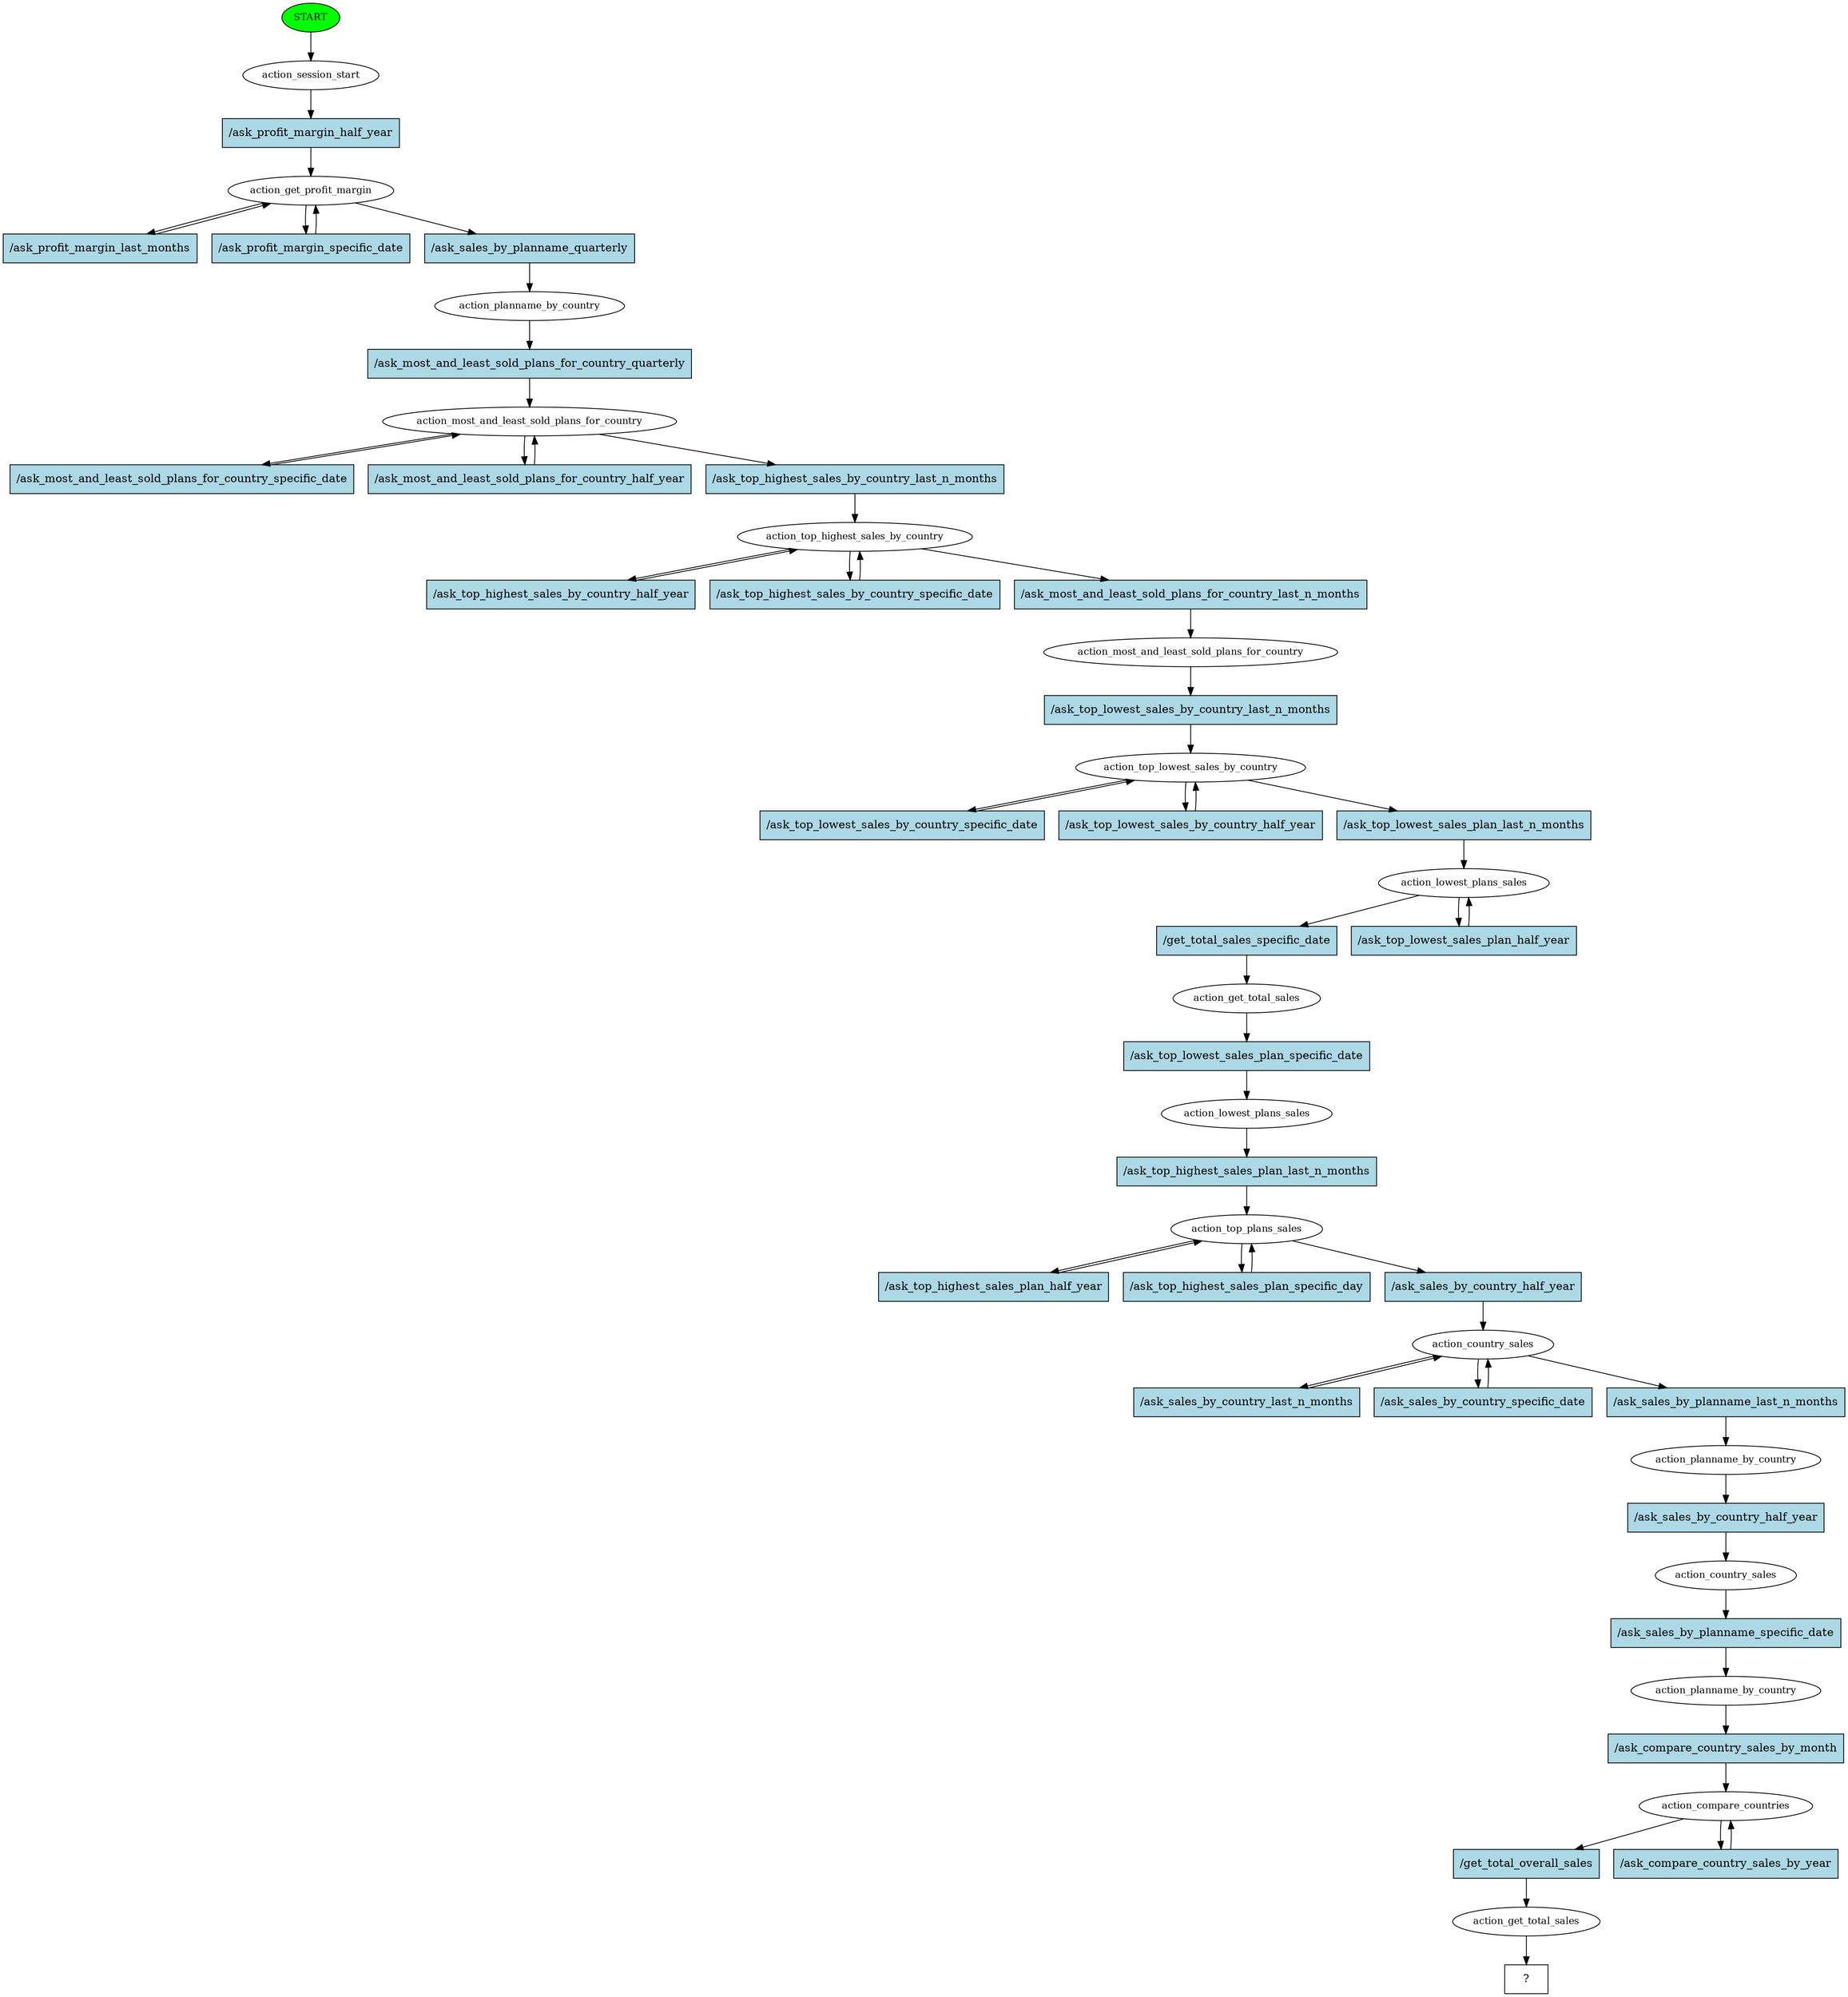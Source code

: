digraph  {
0 [class="start active", fillcolor=green, fontsize=12, label=START, style=filled];
1 [class=active, fontsize=12, label=action_session_start];
2 [class=active, fontsize=12, label=action_get_profit_margin];
5 [class=active, fontsize=12, label=action_planname_by_country];
6 [class=active, fontsize=12, label=action_most_and_least_sold_plans_for_country];
9 [class=active, fontsize=12, label=action_top_highest_sales_by_country];
12 [class=active, fontsize=12, label=action_most_and_least_sold_plans_for_country];
13 [class=active, fontsize=12, label=action_top_lowest_sales_by_country];
16 [class=active, fontsize=12, label=action_lowest_plans_sales];
18 [class=active, fontsize=12, label=action_get_total_sales];
19 [class=active, fontsize=12, label=action_lowest_plans_sales];
20 [class=active, fontsize=12, label=action_top_plans_sales];
23 [class=active, fontsize=12, label=action_country_sales];
26 [class=active, fontsize=12, label=action_planname_by_country];
27 [class=active, fontsize=12, label=action_country_sales];
28 [class=active, fontsize=12, label=action_planname_by_country];
29 [class=active, fontsize=12, label=action_compare_countries];
31 [class=active, fontsize=12, label=action_get_total_sales];
32 [class="intent dashed active", label="  ?  ", shape=rect];
33 [class="intent active", fillcolor=lightblue, label="/ask_profit_margin_half_year", shape=rect, style=filled];
34 [class="intent active", fillcolor=lightblue, label="/ask_profit_margin_last_months", shape=rect, style=filled];
35 [class="intent active", fillcolor=lightblue, label="/ask_profit_margin_specific_date", shape=rect, style=filled];
36 [class="intent active", fillcolor=lightblue, label="/ask_sales_by_planname_quarterly", shape=rect, style=filled];
37 [class="intent active", fillcolor=lightblue, label="/ask_most_and_least_sold_plans_for_country_quarterly", shape=rect, style=filled];
38 [class="intent active", fillcolor=lightblue, label="/ask_most_and_least_sold_plans_for_country_specific_date", shape=rect, style=filled];
39 [class="intent active", fillcolor=lightblue, label="/ask_most_and_least_sold_plans_for_country_half_year", shape=rect, style=filled];
40 [class="intent active", fillcolor=lightblue, label="/ask_top_highest_sales_by_country_last_n_months", shape=rect, style=filled];
41 [class="intent active", fillcolor=lightblue, label="/ask_top_highest_sales_by_country_half_year", shape=rect, style=filled];
42 [class="intent active", fillcolor=lightblue, label="/ask_top_highest_sales_by_country_specific_date", shape=rect, style=filled];
43 [class="intent active", fillcolor=lightblue, label="/ask_most_and_least_sold_plans_for_country_last_n_months", shape=rect, style=filled];
44 [class="intent active", fillcolor=lightblue, label="/ask_top_lowest_sales_by_country_last_n_months", shape=rect, style=filled];
45 [class="intent active", fillcolor=lightblue, label="/ask_top_lowest_sales_by_country_specific_date", shape=rect, style=filled];
46 [class="intent active", fillcolor=lightblue, label="/ask_top_lowest_sales_by_country_half_year", shape=rect, style=filled];
47 [class="intent active", fillcolor=lightblue, label="/ask_top_lowest_sales_plan_last_n_months", shape=rect, style=filled];
48 [class="intent active", fillcolor=lightblue, label="/get_total_sales_specific_date", shape=rect, style=filled];
49 [class="intent active", fillcolor=lightblue, label="/ask_top_lowest_sales_plan_half_year", shape=rect, style=filled];
50 [class="intent active", fillcolor=lightblue, label="/ask_top_lowest_sales_plan_specific_date", shape=rect, style=filled];
51 [class="intent active", fillcolor=lightblue, label="/ask_top_highest_sales_plan_last_n_months", shape=rect, style=filled];
52 [class="intent active", fillcolor=lightblue, label="/ask_top_highest_sales_plan_half_year", shape=rect, style=filled];
53 [class="intent active", fillcolor=lightblue, label="/ask_top_highest_sales_plan_specific_day", shape=rect, style=filled];
54 [class="intent active", fillcolor=lightblue, label="/ask_sales_by_country_half_year", shape=rect, style=filled];
55 [class="intent active", fillcolor=lightblue, label="/ask_sales_by_country_last_n_months", shape=rect, style=filled];
56 [class="intent active", fillcolor=lightblue, label="/ask_sales_by_country_specific_date", shape=rect, style=filled];
57 [class="intent active", fillcolor=lightblue, label="/ask_sales_by_planname_last_n_months", shape=rect, style=filled];
58 [class="intent active", fillcolor=lightblue, label="/ask_sales_by_country_half_year", shape=rect, style=filled];
59 [class="intent active", fillcolor=lightblue, label="/ask_sales_by_planname_specific_date", shape=rect, style=filled];
60 [class="intent active", fillcolor=lightblue, label="/ask_compare_country_sales_by_month", shape=rect, style=filled];
61 [class="intent active", fillcolor=lightblue, label="/get_total_overall_sales", shape=rect, style=filled];
62 [class="intent active", fillcolor=lightblue, label="/ask_compare_country_sales_by_year", shape=rect, style=filled];
0 -> 1  [class=active, key=NONE, label=""];
1 -> 33  [class=active, key=0];
2 -> 34  [class=active, key=0];
2 -> 35  [class=active, key=0];
2 -> 36  [class=active, key=0];
5 -> 37  [class=active, key=0];
6 -> 38  [class=active, key=0];
6 -> 39  [class=active, key=0];
6 -> 40  [class=active, key=0];
9 -> 41  [class=active, key=0];
9 -> 42  [class=active, key=0];
9 -> 43  [class=active, key=0];
12 -> 44  [class=active, key=0];
13 -> 45  [class=active, key=0];
13 -> 46  [class=active, key=0];
13 -> 47  [class=active, key=0];
16 -> 48  [class=active, key=0];
16 -> 49  [class=active, key=0];
18 -> 50  [class=active, key=0];
19 -> 51  [class=active, key=0];
20 -> 52  [class=active, key=0];
20 -> 53  [class=active, key=0];
20 -> 54  [class=active, key=0];
23 -> 55  [class=active, key=0];
23 -> 56  [class=active, key=0];
23 -> 57  [class=active, key=0];
26 -> 58  [class=active, key=0];
27 -> 59  [class=active, key=0];
28 -> 60  [class=active, key=0];
29 -> 61  [class=active, key=0];
29 -> 62  [class=active, key=0];
31 -> 32  [class=active, key=NONE, label=""];
33 -> 2  [class=active, key=0];
34 -> 2  [class=active, key=0];
35 -> 2  [class=active, key=0];
36 -> 5  [class=active, key=0];
37 -> 6  [class=active, key=0];
38 -> 6  [class=active, key=0];
39 -> 6  [class=active, key=0];
40 -> 9  [class=active, key=0];
41 -> 9  [class=active, key=0];
42 -> 9  [class=active, key=0];
43 -> 12  [class=active, key=0];
44 -> 13  [class=active, key=0];
45 -> 13  [class=active, key=0];
46 -> 13  [class=active, key=0];
47 -> 16  [class=active, key=0];
48 -> 18  [class=active, key=0];
49 -> 16  [class=active, key=0];
50 -> 19  [class=active, key=0];
51 -> 20  [class=active, key=0];
52 -> 20  [class=active, key=0];
53 -> 20  [class=active, key=0];
54 -> 23  [class=active, key=0];
55 -> 23  [class=active, key=0];
56 -> 23  [class=active, key=0];
57 -> 26  [class=active, key=0];
58 -> 27  [class=active, key=0];
59 -> 28  [class=active, key=0];
60 -> 29  [class=active, key=0];
61 -> 31  [class=active, key=0];
62 -> 29  [class=active, key=0];
}

